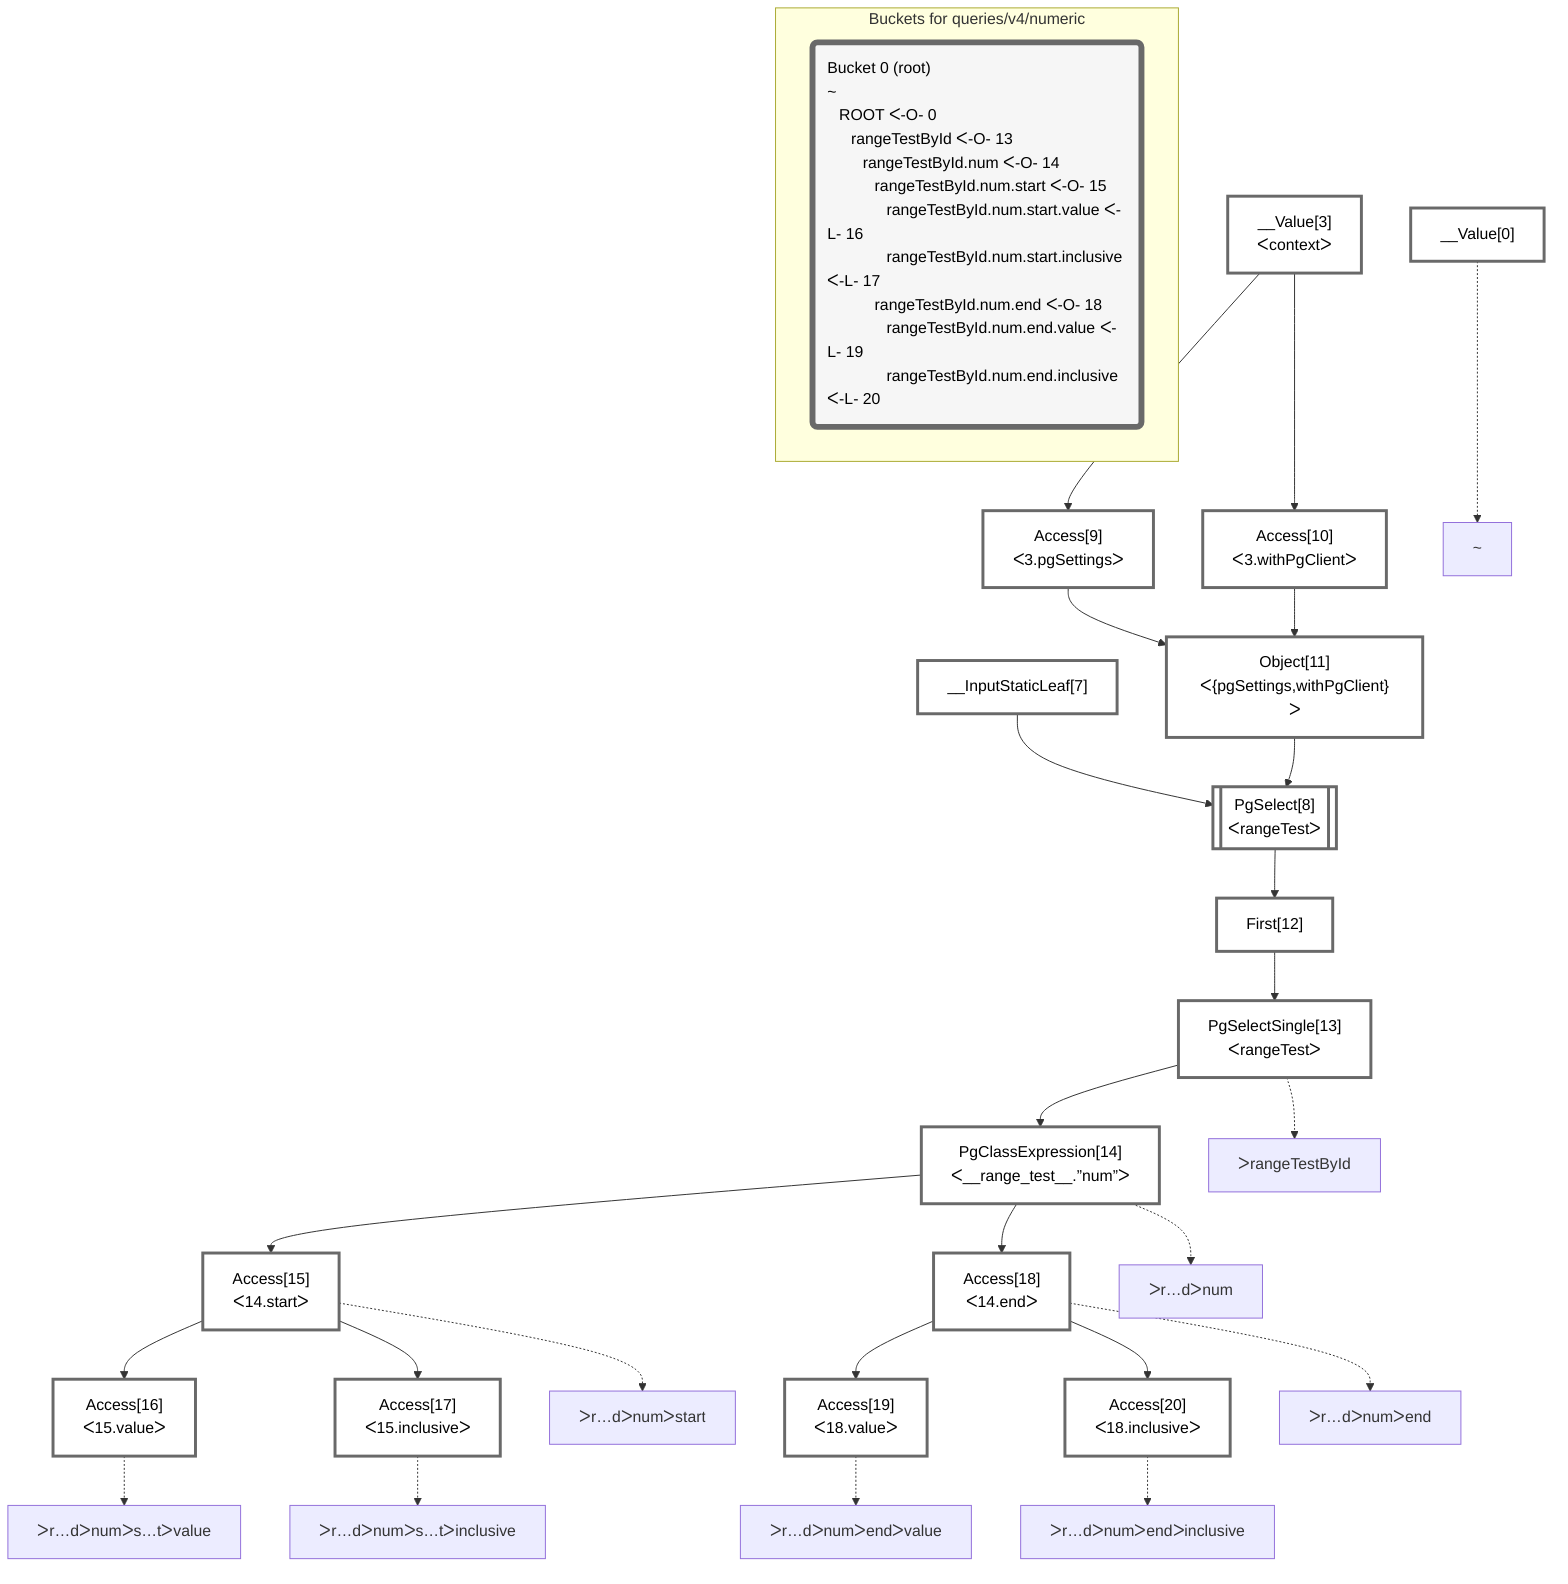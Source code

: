 graph TD
    classDef path fill:#eee,stroke:#000,color:#000
    classDef plan fill:#fff,stroke-width:3px,color:#000
    classDef itemplan fill:#fff,stroke-width:6px,color:#000
    classDef sideeffectplan fill:#f00,stroke-width:6px,color:#000
    classDef bucket fill:#f6f6f6,color:#000,stroke-width:6px,text-align:left


    %% define plans
    __Value0["__Value[0]"]:::plan
    __Value3["__Value[3]<br />ᐸcontextᐳ"]:::plan
    __InputStaticLeaf7["__InputStaticLeaf[7]"]:::plan
    Access9["Access[9]<br />ᐸ3.pgSettingsᐳ"]:::plan
    Access10["Access[10]<br />ᐸ3.withPgClientᐳ"]:::plan
    Object11["Object[11]<br />ᐸ{pgSettings,withPgClient}ᐳ"]:::plan
    PgSelect8[["PgSelect[8]<br />ᐸrangeTestᐳ"]]:::plan
    First12["First[12]"]:::plan
    PgSelectSingle13["PgSelectSingle[13]<br />ᐸrangeTestᐳ"]:::plan
    PgClassExpression14["PgClassExpression[14]<br />ᐸ__range_test__.”num”ᐳ"]:::plan
    Access15["Access[15]<br />ᐸ14.startᐳ"]:::plan
    Access16["Access[16]<br />ᐸ15.valueᐳ"]:::plan
    Access17["Access[17]<br />ᐸ15.inclusiveᐳ"]:::plan
    Access18["Access[18]<br />ᐸ14.endᐳ"]:::plan
    Access19["Access[19]<br />ᐸ18.valueᐳ"]:::plan
    Access20["Access[20]<br />ᐸ18.inclusiveᐳ"]:::plan

    %% plan dependencies
    __Value3 --> Access9
    __Value3 --> Access10
    Access9 & Access10 --> Object11
    Object11 & __InputStaticLeaf7 --> PgSelect8
    PgSelect8 --> First12
    First12 --> PgSelectSingle13
    PgSelectSingle13 --> PgClassExpression14
    PgClassExpression14 --> Access15
    Access15 --> Access16
    Access15 --> Access17
    PgClassExpression14 --> Access18
    Access18 --> Access19
    Access18 --> Access20

    %% plan-to-path relationships
    P0["~"]
    __Value0 -.-> P0
    P13["ᐳrangeTestById"]
    PgSelectSingle13 -.-> P13
    P14["ᐳr…dᐳnum"]
    PgClassExpression14 -.-> P14
    P15["ᐳr…dᐳnumᐳstart"]
    Access15 -.-> P15
    P16["ᐳr…dᐳnumᐳs…tᐳvalue"]
    Access16 -.-> P16
    P17["ᐳr…dᐳnumᐳs…tᐳinclusive"]
    Access17 -.-> P17
    P18["ᐳr…dᐳnumᐳend"]
    Access18 -.-> P18
    P19["ᐳr…dᐳnumᐳendᐳvalue"]
    Access19 -.-> P19
    P20["ᐳr…dᐳnumᐳendᐳinclusive"]
    Access20 -.-> P20

    subgraph "Buckets for queries/v4/numeric"
    Bucket0("Bucket 0 (root)<br />~<br />⠀ROOT ᐸ-O- 0<br />⠀⠀rangeTestById ᐸ-O- 13<br />⠀⠀⠀rangeTestById.num ᐸ-O- 14<br />⠀⠀⠀⠀rangeTestById.num.start ᐸ-O- 15<br />⠀⠀⠀⠀⠀rangeTestById.num.start.value ᐸ-L- 16<br />⠀⠀⠀⠀⠀rangeTestById.num.start.inclusive ᐸ-L- 17<br />⠀⠀⠀⠀rangeTestById.num.end ᐸ-O- 18<br />⠀⠀⠀⠀⠀rangeTestById.num.end.value ᐸ-L- 19<br />⠀⠀⠀⠀⠀rangeTestById.num.end.inclusive ᐸ-L- 20"):::bucket
    classDef bucket0 stroke:#696969
    class Bucket0,__Value0,__Value3,__InputStaticLeaf7,PgSelect8,Access9,Access10,Object11,First12,PgSelectSingle13,PgClassExpression14,Access15,Access16,Access17,Access18,Access19,Access20 bucket0
    end